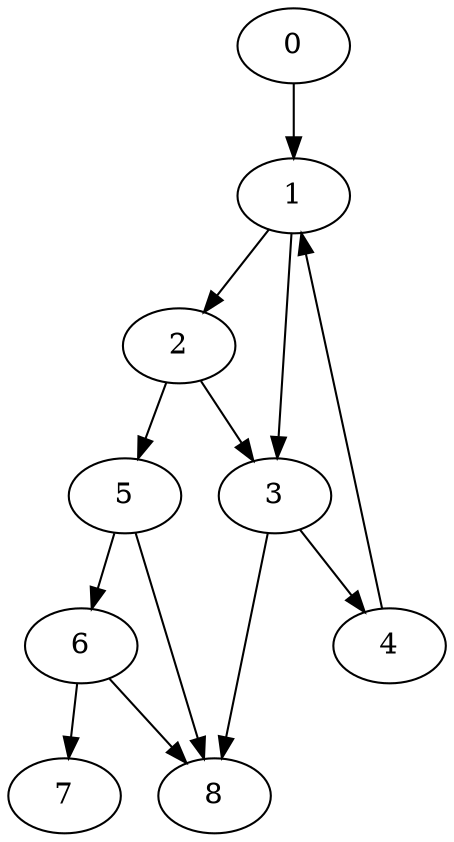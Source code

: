 digraph {
	0
	1
	2
	3
	4
	5
	6
	7
	8
	1 -> 2
	3 -> 4
	2 -> 5
	6 -> 7
	0 -> 1
	4 -> 1
	1 -> 3
	2 -> 3
	5 -> 6
	3 -> 8
	5 -> 8
	6 -> 8
}
